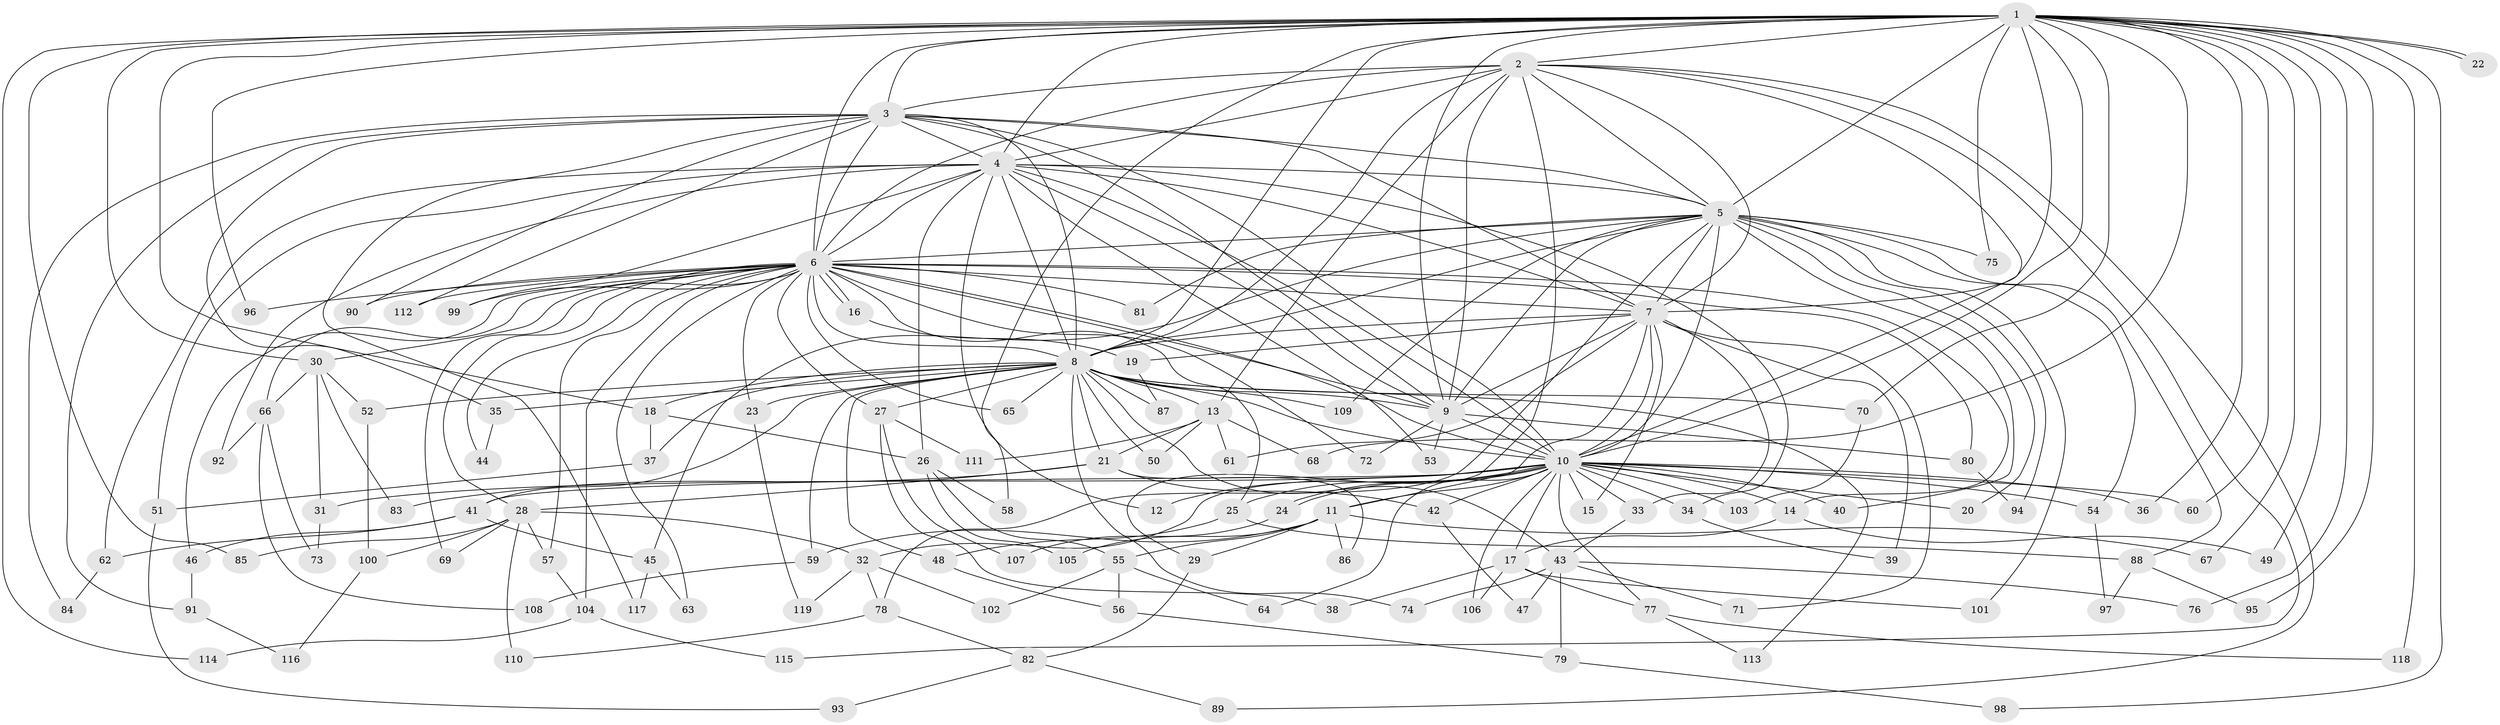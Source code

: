 // coarse degree distribution, {29: 0.014084507042253521, 10: 0.028169014084507043, 30: 0.014084507042253521, 2: 0.5774647887323944, 1: 0.028169014084507043, 3: 0.14084507042253522, 21: 0.014084507042253521, 4: 0.07042253521126761, 5: 0.04225352112676056, 7: 0.028169014084507043, 14: 0.014084507042253521, 6: 0.014084507042253521, 9: 0.014084507042253521}
// Generated by graph-tools (version 1.1) at 2025/46/03/04/25 21:46:55]
// undirected, 119 vertices, 263 edges
graph export_dot {
graph [start="1"]
  node [color=gray90,style=filled];
  1;
  2;
  3;
  4;
  5;
  6;
  7;
  8;
  9;
  10;
  11;
  12;
  13;
  14;
  15;
  16;
  17;
  18;
  19;
  20;
  21;
  22;
  23;
  24;
  25;
  26;
  27;
  28;
  29;
  30;
  31;
  32;
  33;
  34;
  35;
  36;
  37;
  38;
  39;
  40;
  41;
  42;
  43;
  44;
  45;
  46;
  47;
  48;
  49;
  50;
  51;
  52;
  53;
  54;
  55;
  56;
  57;
  58;
  59;
  60;
  61;
  62;
  63;
  64;
  65;
  66;
  67;
  68;
  69;
  70;
  71;
  72;
  73;
  74;
  75;
  76;
  77;
  78;
  79;
  80;
  81;
  82;
  83;
  84;
  85;
  86;
  87;
  88;
  89;
  90;
  91;
  92;
  93;
  94;
  95;
  96;
  97;
  98;
  99;
  100;
  101;
  102;
  103;
  104;
  105;
  106;
  107;
  108;
  109;
  110;
  111;
  112;
  113;
  114;
  115;
  116;
  117;
  118;
  119;
  1 -- 2;
  1 -- 3;
  1 -- 4;
  1 -- 5;
  1 -- 6;
  1 -- 7;
  1 -- 8;
  1 -- 9;
  1 -- 10;
  1 -- 18;
  1 -- 22;
  1 -- 22;
  1 -- 30;
  1 -- 36;
  1 -- 49;
  1 -- 58;
  1 -- 60;
  1 -- 67;
  1 -- 68;
  1 -- 70;
  1 -- 75;
  1 -- 76;
  1 -- 85;
  1 -- 95;
  1 -- 96;
  1 -- 98;
  1 -- 114;
  1 -- 118;
  2 -- 3;
  2 -- 4;
  2 -- 5;
  2 -- 6;
  2 -- 7;
  2 -- 8;
  2 -- 9;
  2 -- 10;
  2 -- 13;
  2 -- 29;
  2 -- 89;
  2 -- 115;
  3 -- 4;
  3 -- 5;
  3 -- 6;
  3 -- 7;
  3 -- 8;
  3 -- 9;
  3 -- 10;
  3 -- 35;
  3 -- 84;
  3 -- 90;
  3 -- 91;
  3 -- 112;
  3 -- 117;
  4 -- 5;
  4 -- 6;
  4 -- 7;
  4 -- 8;
  4 -- 9;
  4 -- 10;
  4 -- 12;
  4 -- 26;
  4 -- 34;
  4 -- 51;
  4 -- 53;
  4 -- 62;
  4 -- 92;
  4 -- 99;
  5 -- 6;
  5 -- 7;
  5 -- 8;
  5 -- 9;
  5 -- 10;
  5 -- 20;
  5 -- 40;
  5 -- 45;
  5 -- 54;
  5 -- 75;
  5 -- 78;
  5 -- 81;
  5 -- 88;
  5 -- 94;
  5 -- 101;
  5 -- 109;
  6 -- 7;
  6 -- 8;
  6 -- 9;
  6 -- 10;
  6 -- 14;
  6 -- 16;
  6 -- 16;
  6 -- 23;
  6 -- 25;
  6 -- 27;
  6 -- 28;
  6 -- 30;
  6 -- 44;
  6 -- 46;
  6 -- 57;
  6 -- 63;
  6 -- 65;
  6 -- 66;
  6 -- 69;
  6 -- 72;
  6 -- 80;
  6 -- 81;
  6 -- 90;
  6 -- 96;
  6 -- 99;
  6 -- 104;
  6 -- 112;
  7 -- 8;
  7 -- 9;
  7 -- 10;
  7 -- 11;
  7 -- 15;
  7 -- 19;
  7 -- 33;
  7 -- 39;
  7 -- 61;
  7 -- 71;
  8 -- 9;
  8 -- 10;
  8 -- 13;
  8 -- 18;
  8 -- 21;
  8 -- 23;
  8 -- 27;
  8 -- 35;
  8 -- 37;
  8 -- 41;
  8 -- 43;
  8 -- 48;
  8 -- 50;
  8 -- 52;
  8 -- 59;
  8 -- 65;
  8 -- 70;
  8 -- 74;
  8 -- 87;
  8 -- 109;
  8 -- 113;
  9 -- 10;
  9 -- 53;
  9 -- 72;
  9 -- 80;
  10 -- 11;
  10 -- 12;
  10 -- 14;
  10 -- 15;
  10 -- 17;
  10 -- 20;
  10 -- 24;
  10 -- 24;
  10 -- 25;
  10 -- 31;
  10 -- 32;
  10 -- 33;
  10 -- 34;
  10 -- 36;
  10 -- 40;
  10 -- 41;
  10 -- 42;
  10 -- 54;
  10 -- 60;
  10 -- 64;
  10 -- 77;
  10 -- 103;
  10 -- 106;
  11 -- 29;
  11 -- 55;
  11 -- 59;
  11 -- 67;
  11 -- 86;
  11 -- 105;
  13 -- 21;
  13 -- 50;
  13 -- 61;
  13 -- 68;
  13 -- 111;
  14 -- 17;
  14 -- 49;
  16 -- 19;
  17 -- 38;
  17 -- 77;
  17 -- 101;
  17 -- 106;
  18 -- 26;
  18 -- 37;
  19 -- 87;
  21 -- 28;
  21 -- 42;
  21 -- 83;
  21 -- 86;
  23 -- 119;
  24 -- 107;
  25 -- 48;
  25 -- 88;
  26 -- 55;
  26 -- 58;
  26 -- 105;
  27 -- 38;
  27 -- 107;
  27 -- 111;
  28 -- 32;
  28 -- 57;
  28 -- 69;
  28 -- 85;
  28 -- 100;
  28 -- 110;
  29 -- 82;
  30 -- 31;
  30 -- 52;
  30 -- 66;
  30 -- 83;
  31 -- 73;
  32 -- 78;
  32 -- 102;
  32 -- 119;
  33 -- 43;
  34 -- 39;
  35 -- 44;
  37 -- 51;
  41 -- 45;
  41 -- 46;
  41 -- 62;
  42 -- 47;
  43 -- 47;
  43 -- 71;
  43 -- 74;
  43 -- 76;
  43 -- 79;
  45 -- 63;
  45 -- 117;
  46 -- 91;
  48 -- 56;
  51 -- 93;
  52 -- 100;
  54 -- 97;
  55 -- 56;
  55 -- 64;
  55 -- 102;
  56 -- 79;
  57 -- 104;
  59 -- 108;
  62 -- 84;
  66 -- 73;
  66 -- 92;
  66 -- 108;
  70 -- 103;
  77 -- 113;
  77 -- 118;
  78 -- 82;
  78 -- 110;
  79 -- 98;
  80 -- 94;
  82 -- 89;
  82 -- 93;
  88 -- 95;
  88 -- 97;
  91 -- 116;
  100 -- 116;
  104 -- 114;
  104 -- 115;
}
